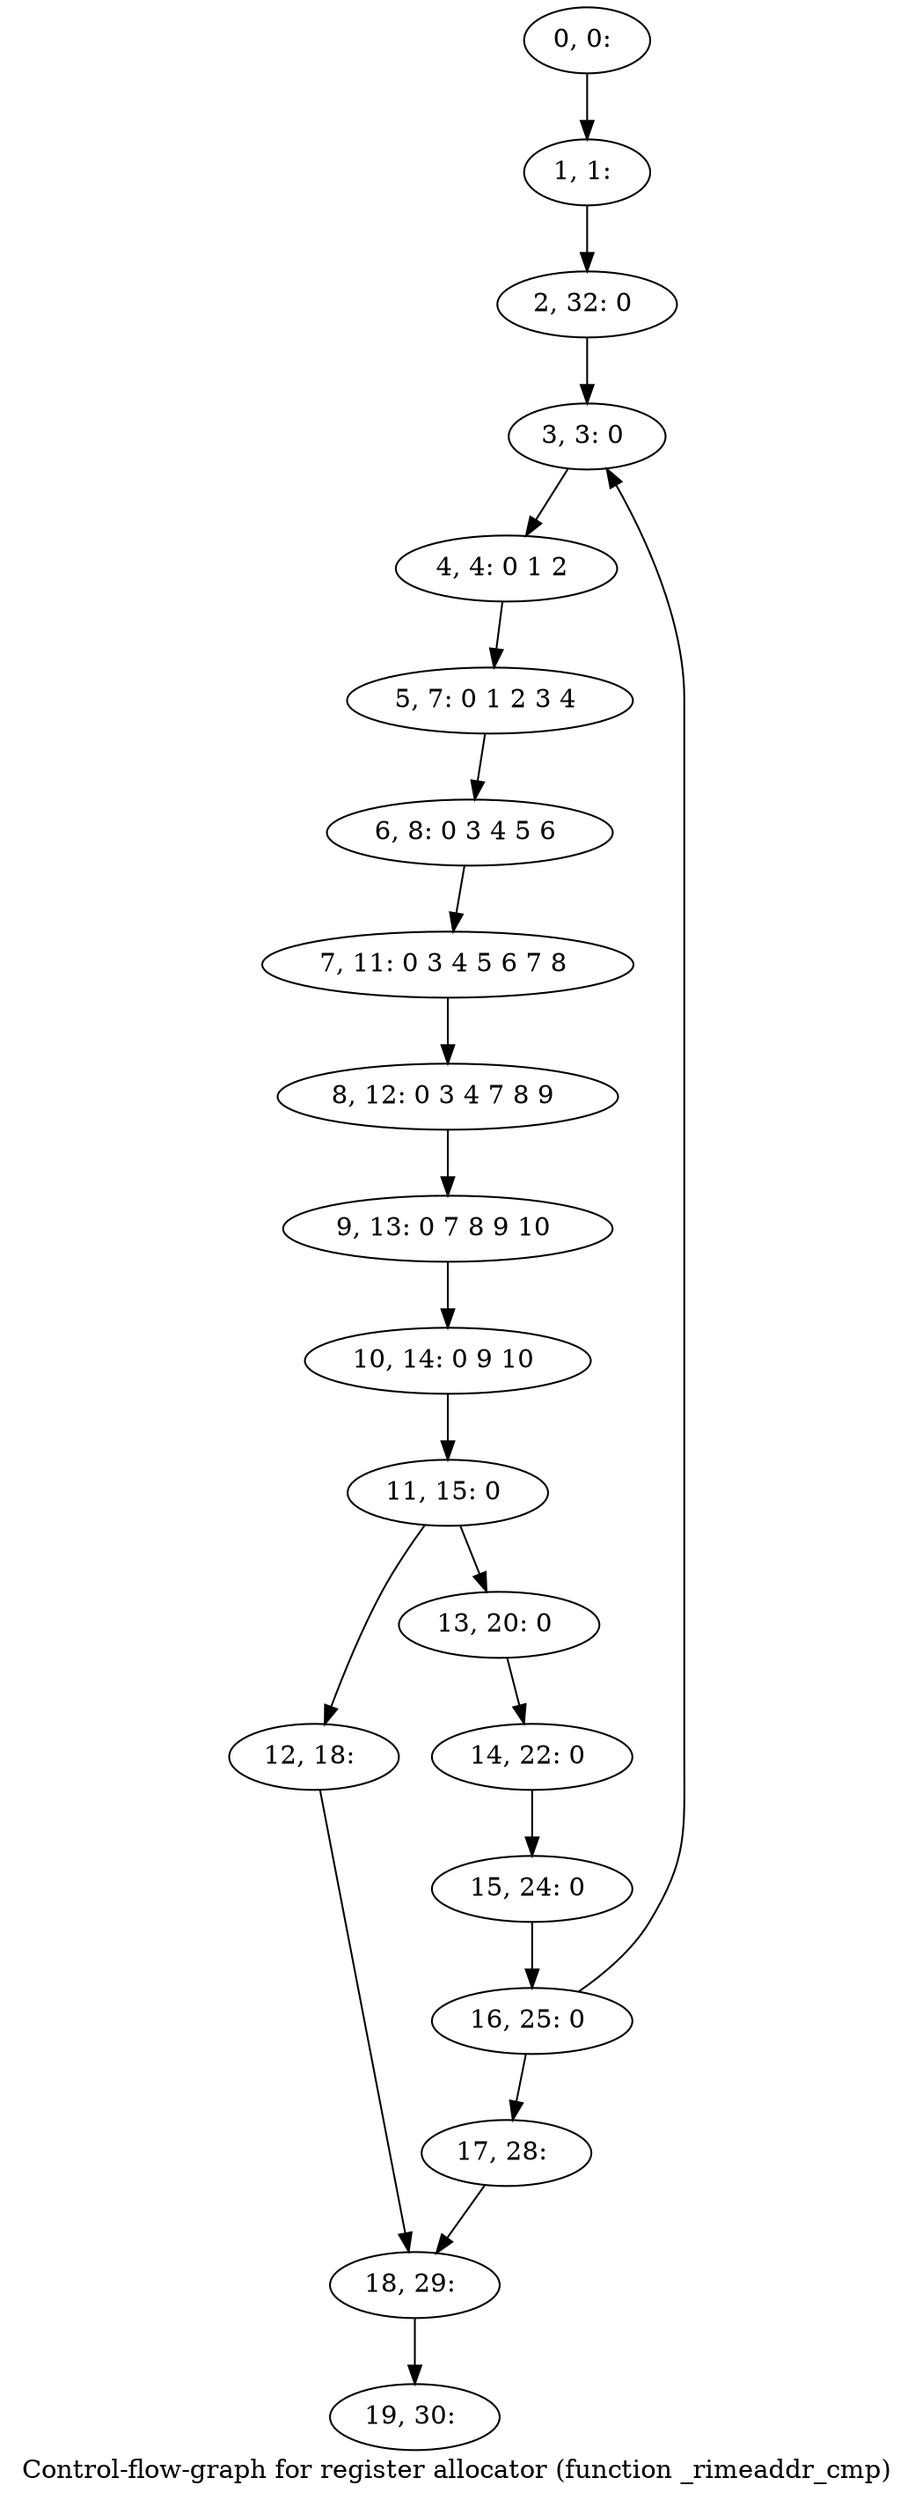 digraph G {
graph [label="Control-flow-graph for register allocator (function _rimeaddr_cmp)"]
0[label="0, 0: "];
1[label="1, 1: "];
2[label="2, 32: 0 "];
3[label="3, 3: 0 "];
4[label="4, 4: 0 1 2 "];
5[label="5, 7: 0 1 2 3 4 "];
6[label="6, 8: 0 3 4 5 6 "];
7[label="7, 11: 0 3 4 5 6 7 8 "];
8[label="8, 12: 0 3 4 7 8 9 "];
9[label="9, 13: 0 7 8 9 10 "];
10[label="10, 14: 0 9 10 "];
11[label="11, 15: 0 "];
12[label="12, 18: "];
13[label="13, 20: 0 "];
14[label="14, 22: 0 "];
15[label="15, 24: 0 "];
16[label="16, 25: 0 "];
17[label="17, 28: "];
18[label="18, 29: "];
19[label="19, 30: "];
0->1 ;
1->2 ;
2->3 ;
3->4 ;
4->5 ;
5->6 ;
6->7 ;
7->8 ;
8->9 ;
9->10 ;
10->11 ;
11->12 ;
11->13 ;
12->18 ;
13->14 ;
14->15 ;
15->16 ;
16->17 ;
16->3 ;
17->18 ;
18->19 ;
}
